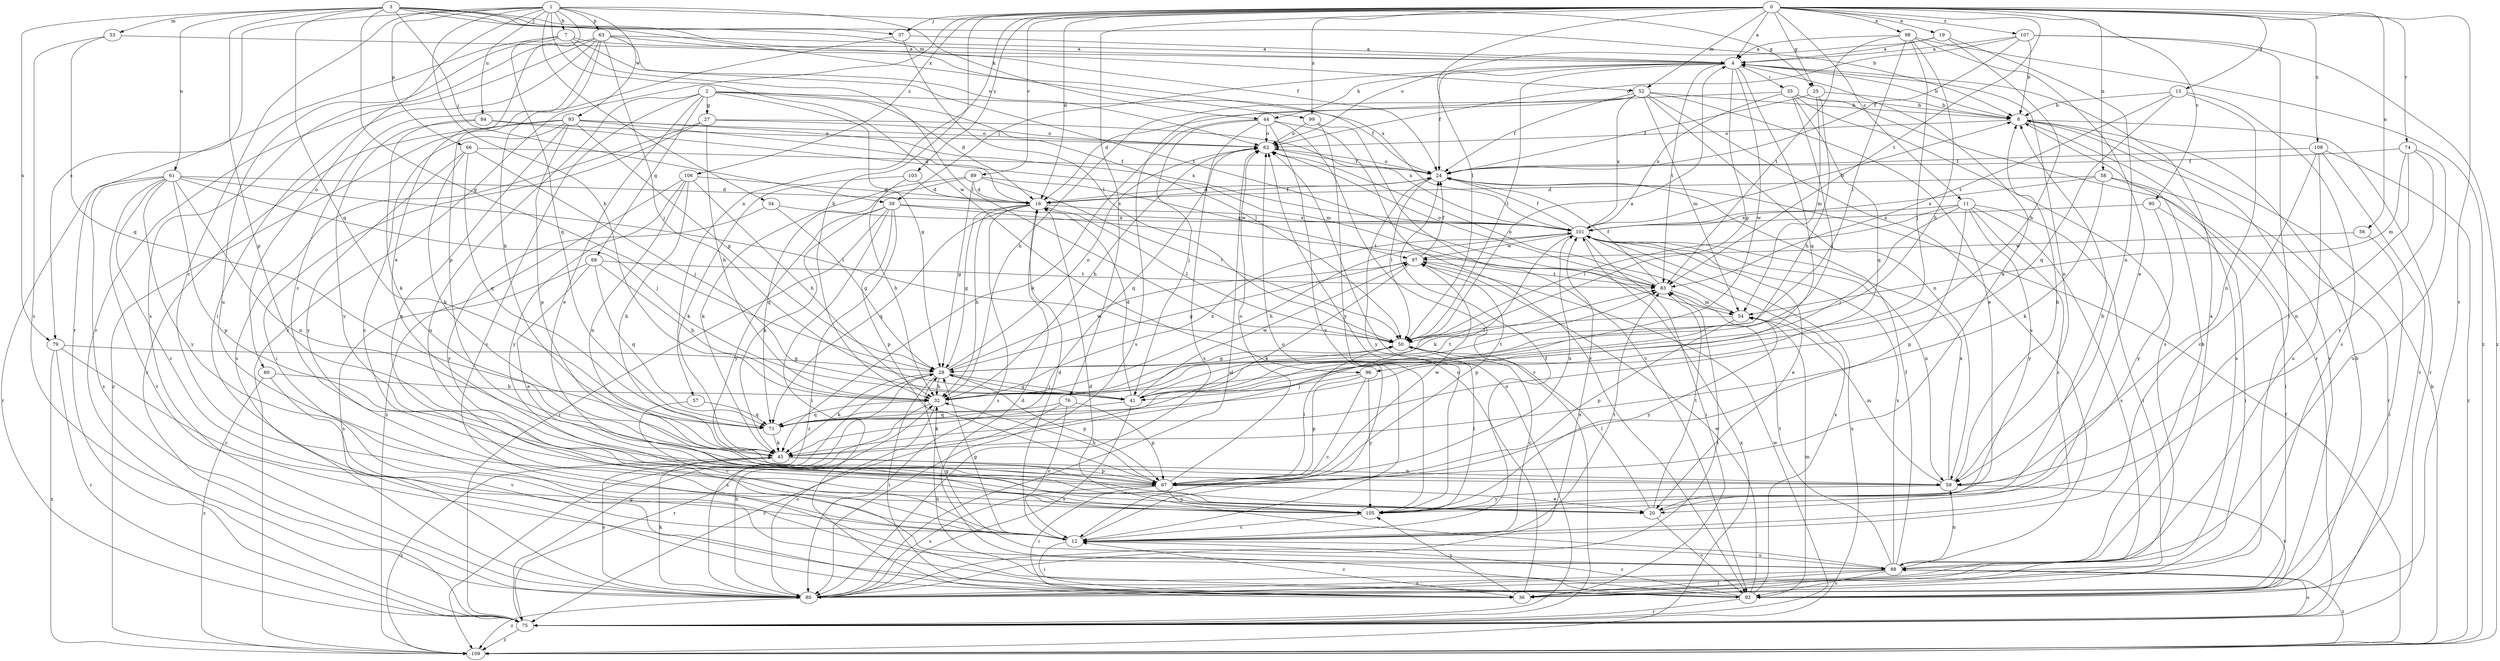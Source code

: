 strict digraph  {
0;
1;
2;
3;
4;
7;
8;
11;
12;
15;
16;
19;
20;
24;
25;
27;
28;
32;
34;
35;
36;
37;
39;
41;
44;
45;
50;
52;
53;
54;
56;
57;
58;
59;
60;
61;
62;
63;
66;
67;
68;
71;
74;
75;
76;
79;
80;
83;
84;
88;
89;
90;
92;
93;
96;
97;
98;
99;
101;
103;
105;
106;
107;
108;
109;
0 -> 4  [label=a];
0 -> 11  [label=c];
0 -> 15  [label=d];
0 -> 16  [label=d];
0 -> 19  [label=e];
0 -> 25  [label=g];
0 -> 32  [label=h];
0 -> 37  [label=j];
0 -> 50  [label=l];
0 -> 52  [label=m];
0 -> 56  [label=n];
0 -> 57  [label=n];
0 -> 58  [label=n];
0 -> 74  [label=r];
0 -> 76  [label=s];
0 -> 83  [label=t];
0 -> 89  [label=v];
0 -> 90  [label=v];
0 -> 92  [label=v];
0 -> 98  [label=x];
0 -> 99  [label=x];
0 -> 103  [label=y];
0 -> 106  [label=z];
0 -> 107  [label=z];
0 -> 108  [label=z];
0 -> 109  [label=z];
1 -> 7  [label=b];
1 -> 12  [label=c];
1 -> 20  [label=e];
1 -> 25  [label=g];
1 -> 32  [label=h];
1 -> 34  [label=i];
1 -> 44  [label=k];
1 -> 60  [label=o];
1 -> 63  [label=p];
1 -> 66  [label=p];
1 -> 79  [label=s];
1 -> 84  [label=u];
1 -> 93  [label=w];
1 -> 96  [label=w];
2 -> 16  [label=d];
2 -> 20  [label=e];
2 -> 24  [label=f];
2 -> 27  [label=g];
2 -> 28  [label=g];
2 -> 50  [label=l];
2 -> 68  [label=q];
2 -> 88  [label=u];
2 -> 92  [label=v];
3 -> 8  [label=b];
3 -> 24  [label=f];
3 -> 28  [label=g];
3 -> 37  [label=j];
3 -> 39  [label=j];
3 -> 52  [label=m];
3 -> 53  [label=m];
3 -> 61  [label=o];
3 -> 67  [label=p];
3 -> 71  [label=q];
3 -> 79  [label=s];
3 -> 99  [label=x];
4 -> 8  [label=b];
4 -> 24  [label=f];
4 -> 28  [label=g];
4 -> 35  [label=i];
4 -> 39  [label=j];
4 -> 44  [label=k];
4 -> 50  [label=l];
4 -> 59  [label=n];
4 -> 71  [label=q];
4 -> 83  [label=t];
4 -> 96  [label=w];
7 -> 4  [label=a];
7 -> 50  [label=l];
7 -> 71  [label=q];
7 -> 75  [label=r];
7 -> 83  [label=t];
7 -> 88  [label=u];
8 -> 62  [label=o];
8 -> 75  [label=r];
8 -> 80  [label=s];
8 -> 92  [label=v];
11 -> 12  [label=c];
11 -> 36  [label=i];
11 -> 41  [label=j];
11 -> 50  [label=l];
11 -> 67  [label=p];
11 -> 80  [label=s];
11 -> 101  [label=x];
11 -> 105  [label=y];
12 -> 16  [label=d];
12 -> 24  [label=f];
12 -> 28  [label=g];
12 -> 36  [label=i];
12 -> 62  [label=o];
12 -> 83  [label=t];
12 -> 88  [label=u];
15 -> 8  [label=b];
15 -> 59  [label=n];
15 -> 71  [label=q];
15 -> 80  [label=s];
15 -> 83  [label=t];
16 -> 24  [label=f];
16 -> 28  [label=g];
16 -> 32  [label=h];
16 -> 50  [label=l];
16 -> 71  [label=q];
16 -> 80  [label=s];
16 -> 101  [label=x];
19 -> 4  [label=a];
19 -> 32  [label=h];
19 -> 59  [label=n];
19 -> 62  [label=o];
20 -> 8  [label=b];
20 -> 50  [label=l];
20 -> 83  [label=t];
20 -> 92  [label=v];
24 -> 16  [label=d];
24 -> 50  [label=l];
24 -> 62  [label=o];
24 -> 105  [label=y];
25 -> 8  [label=b];
25 -> 24  [label=f];
25 -> 32  [label=h];
25 -> 54  [label=m];
27 -> 32  [label=h];
27 -> 36  [label=i];
27 -> 62  [label=o];
27 -> 80  [label=s];
27 -> 101  [label=x];
28 -> 32  [label=h];
28 -> 36  [label=i];
28 -> 41  [label=j];
28 -> 45  [label=k];
28 -> 62  [label=o];
28 -> 67  [label=p];
28 -> 80  [label=s];
28 -> 97  [label=w];
32 -> 71  [label=q];
32 -> 75  [label=r];
32 -> 80  [label=s];
32 -> 83  [label=t];
32 -> 101  [label=x];
34 -> 28  [label=g];
34 -> 101  [label=x];
34 -> 105  [label=y];
35 -> 8  [label=b];
35 -> 16  [label=d];
35 -> 41  [label=j];
35 -> 71  [label=q];
35 -> 75  [label=r];
35 -> 80  [label=s];
35 -> 101  [label=x];
36 -> 12  [label=c];
36 -> 62  [label=o];
36 -> 105  [label=y];
37 -> 4  [label=a];
37 -> 12  [label=c];
37 -> 50  [label=l];
39 -> 36  [label=i];
39 -> 45  [label=k];
39 -> 67  [label=p];
39 -> 75  [label=r];
39 -> 83  [label=t];
39 -> 101  [label=x];
39 -> 105  [label=y];
39 -> 109  [label=z];
41 -> 16  [label=d];
41 -> 28  [label=g];
41 -> 45  [label=k];
41 -> 50  [label=l];
41 -> 80  [label=s];
41 -> 83  [label=t];
41 -> 97  [label=w];
44 -> 12  [label=c];
44 -> 41  [label=j];
44 -> 45  [label=k];
44 -> 62  [label=o];
44 -> 75  [label=r];
44 -> 80  [label=s];
44 -> 92  [label=v];
45 -> 59  [label=n];
45 -> 67  [label=p];
45 -> 80  [label=s];
45 -> 109  [label=z];
50 -> 4  [label=a];
50 -> 12  [label=c];
50 -> 28  [label=g];
52 -> 8  [label=b];
52 -> 20  [label=e];
52 -> 24  [label=f];
52 -> 32  [label=h];
52 -> 54  [label=m];
52 -> 59  [label=n];
52 -> 80  [label=s];
52 -> 88  [label=u];
52 -> 101  [label=x];
53 -> 4  [label=a];
53 -> 71  [label=q];
53 -> 80  [label=s];
54 -> 50  [label=l];
54 -> 62  [label=o];
54 -> 67  [label=p];
54 -> 105  [label=y];
56 -> 36  [label=i];
56 -> 97  [label=w];
57 -> 12  [label=c];
57 -> 71  [label=q];
58 -> 16  [label=d];
58 -> 36  [label=i];
58 -> 45  [label=k];
58 -> 75  [label=r];
58 -> 101  [label=x];
59 -> 8  [label=b];
59 -> 54  [label=m];
59 -> 92  [label=v];
59 -> 101  [label=x];
59 -> 105  [label=y];
60 -> 32  [label=h];
60 -> 92  [label=v];
60 -> 109  [label=z];
61 -> 12  [label=c];
61 -> 16  [label=d];
61 -> 41  [label=j];
61 -> 50  [label=l];
61 -> 59  [label=n];
61 -> 67  [label=p];
61 -> 75  [label=r];
61 -> 80  [label=s];
61 -> 92  [label=v];
61 -> 105  [label=y];
62 -> 24  [label=f];
62 -> 32  [label=h];
62 -> 71  [label=q];
63 -> 4  [label=a];
63 -> 36  [label=i];
63 -> 41  [label=j];
63 -> 45  [label=k];
63 -> 62  [label=o];
63 -> 67  [label=p];
63 -> 75  [label=r];
63 -> 80  [label=s];
63 -> 101  [label=x];
66 -> 24  [label=f];
66 -> 41  [label=j];
66 -> 45  [label=k];
66 -> 71  [label=q];
66 -> 105  [label=y];
67 -> 4  [label=a];
67 -> 20  [label=e];
67 -> 32  [label=h];
67 -> 36  [label=i];
67 -> 50  [label=l];
67 -> 62  [label=o];
67 -> 80  [label=s];
67 -> 97  [label=w];
67 -> 101  [label=x];
67 -> 105  [label=y];
68 -> 20  [label=e];
68 -> 32  [label=h];
68 -> 71  [label=q];
68 -> 80  [label=s];
68 -> 83  [label=t];
71 -> 45  [label=k];
74 -> 24  [label=f];
74 -> 54  [label=m];
74 -> 59  [label=n];
74 -> 88  [label=u];
74 -> 105  [label=y];
75 -> 28  [label=g];
75 -> 62  [label=o];
75 -> 88  [label=u];
75 -> 97  [label=w];
75 -> 101  [label=x];
75 -> 109  [label=z];
76 -> 12  [label=c];
76 -> 67  [label=p];
76 -> 71  [label=q];
76 -> 75  [label=r];
79 -> 12  [label=c];
79 -> 28  [label=g];
79 -> 75  [label=r];
79 -> 109  [label=z];
80 -> 32  [label=h];
80 -> 45  [label=k];
80 -> 62  [label=o];
80 -> 83  [label=t];
80 -> 101  [label=x];
80 -> 109  [label=z];
83 -> 24  [label=f];
83 -> 54  [label=m];
83 -> 62  [label=o];
84 -> 16  [label=d];
84 -> 45  [label=k];
84 -> 62  [label=o];
84 -> 105  [label=y];
88 -> 4  [label=a];
88 -> 8  [label=b];
88 -> 16  [label=d];
88 -> 24  [label=f];
88 -> 28  [label=g];
88 -> 36  [label=i];
88 -> 59  [label=n];
88 -> 80  [label=s];
88 -> 83  [label=t];
88 -> 92  [label=v];
88 -> 101  [label=x];
88 -> 109  [label=z];
89 -> 16  [label=d];
89 -> 28  [label=g];
89 -> 45  [label=k];
89 -> 50  [label=l];
89 -> 71  [label=q];
89 -> 97  [label=w];
90 -> 36  [label=i];
90 -> 101  [label=x];
90 -> 105  [label=y];
92 -> 8  [label=b];
92 -> 12  [label=c];
92 -> 16  [label=d];
92 -> 32  [label=h];
92 -> 54  [label=m];
92 -> 75  [label=r];
92 -> 97  [label=w];
92 -> 101  [label=x];
93 -> 12  [label=c];
93 -> 20  [label=e];
93 -> 28  [label=g];
93 -> 54  [label=m];
93 -> 62  [label=o];
93 -> 67  [label=p];
93 -> 75  [label=r];
93 -> 101  [label=x];
93 -> 109  [label=z];
96 -> 12  [label=c];
96 -> 41  [label=j];
96 -> 67  [label=p];
96 -> 105  [label=y];
97 -> 24  [label=f];
97 -> 28  [label=g];
97 -> 45  [label=k];
97 -> 67  [label=p];
97 -> 83  [label=t];
98 -> 4  [label=a];
98 -> 20  [label=e];
98 -> 32  [label=h];
98 -> 41  [label=j];
98 -> 50  [label=l];
98 -> 83  [label=t];
98 -> 109  [label=z];
99 -> 62  [label=o];
99 -> 92  [label=v];
99 -> 105  [label=y];
101 -> 8  [label=b];
101 -> 20  [label=e];
101 -> 24  [label=f];
101 -> 32  [label=h];
101 -> 36  [label=i];
101 -> 45  [label=k];
101 -> 59  [label=n];
101 -> 97  [label=w];
103 -> 16  [label=d];
103 -> 32  [label=h];
103 -> 45  [label=k];
105 -> 12  [label=c];
105 -> 50  [label=l];
106 -> 16  [label=d];
106 -> 32  [label=h];
106 -> 45  [label=k];
106 -> 59  [label=n];
106 -> 105  [label=y];
106 -> 109  [label=z];
107 -> 4  [label=a];
107 -> 8  [label=b];
107 -> 24  [label=f];
107 -> 36  [label=i];
107 -> 62  [label=o];
107 -> 109  [label=z];
108 -> 12  [label=c];
108 -> 24  [label=f];
108 -> 88  [label=u];
108 -> 92  [label=v];
108 -> 109  [label=z];
109 -> 8  [label=b];
109 -> 24  [label=f];
109 -> 101  [label=x];
}

